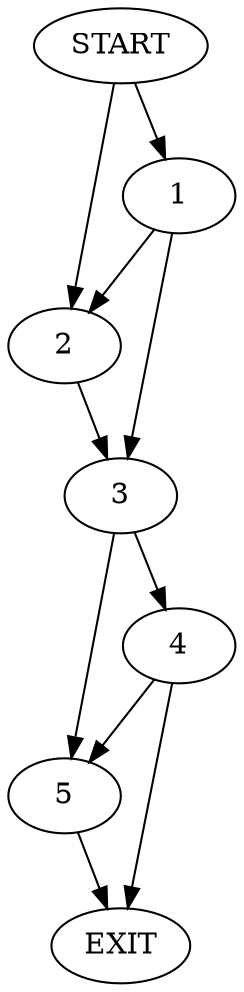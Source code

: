 digraph { 
0 [label="START"];
1;
2;
3;
4;
5;
6[label="EXIT"];
0 -> 2;
0 -> 1;
1 -> 2;
1 -> 3;
2 -> 3;
3 -> 5;
3 -> 4;
4 -> 5;
4 -> 6;
5 -> 6;
}